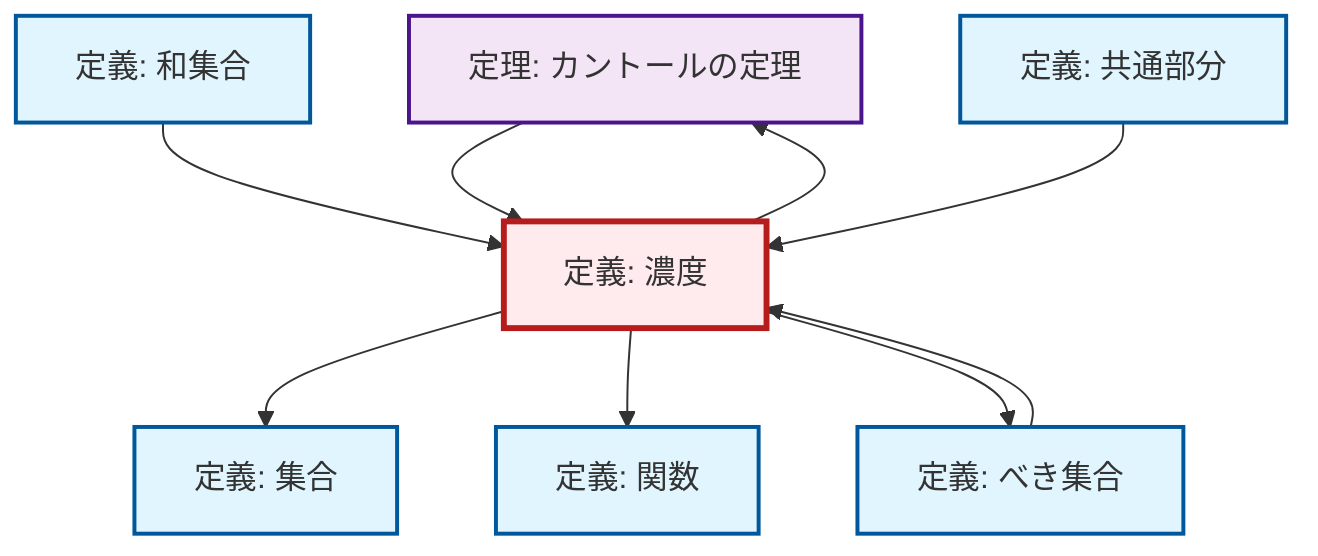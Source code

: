 graph TD
    classDef definition fill:#e1f5fe,stroke:#01579b,stroke-width:2px
    classDef theorem fill:#f3e5f5,stroke:#4a148c,stroke-width:2px
    classDef axiom fill:#fff3e0,stroke:#e65100,stroke-width:2px
    classDef example fill:#e8f5e9,stroke:#1b5e20,stroke-width:2px
    classDef current fill:#ffebee,stroke:#b71c1c,stroke-width:3px
    thm-cantor["定理: カントールの定理"]:::theorem
    def-intersection["定義: 共通部分"]:::definition
    def-function["定義: 関数"]:::definition
    def-union["定義: 和集合"]:::definition
    def-set["定義: 集合"]:::definition
    def-power-set["定義: べき集合"]:::definition
    def-cardinality["定義: 濃度"]:::definition
    thm-cantor --> def-cardinality
    def-cardinality --> def-set
    def-union --> def-cardinality
    def-cardinality --> def-function
    def-cardinality --> thm-cantor
    def-cardinality --> def-power-set
    def-intersection --> def-cardinality
    def-power-set --> def-cardinality
    class def-cardinality current